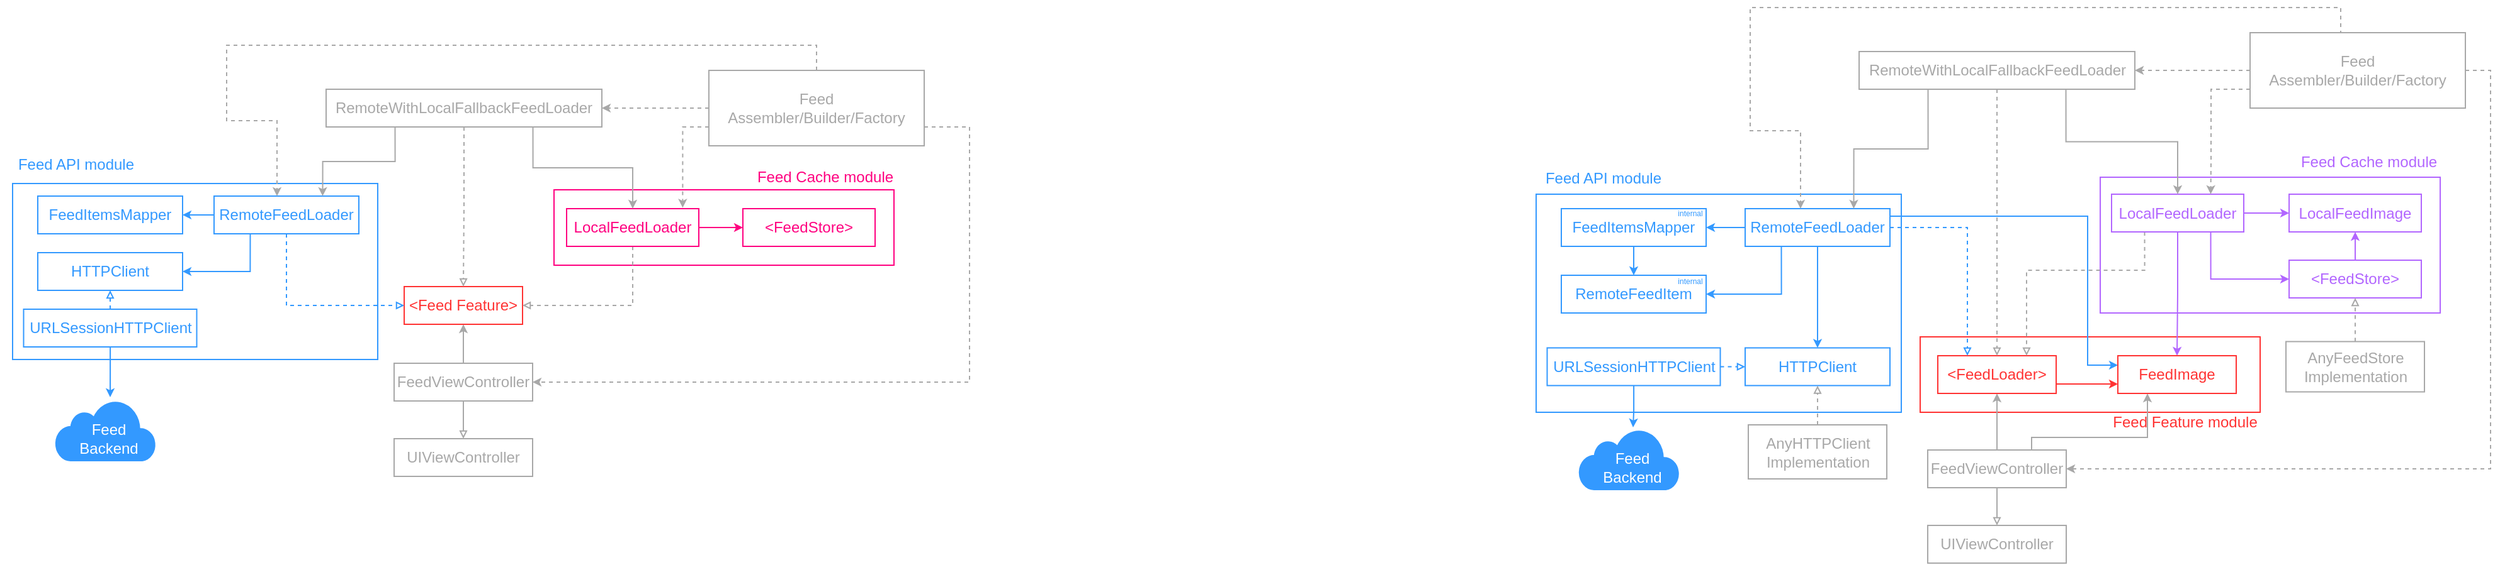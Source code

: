 <mxfile version="22.1.2" type="device">
  <diagram name="Page-1" id="mHryi9FxQg6rtNW1_ikM">
    <mxGraphModel dx="139" dy="554" grid="0" gridSize="10" guides="1" tooltips="1" connect="1" arrows="1" fold="1" page="0" pageScale="1" pageWidth="850" pageHeight="1100" math="0" shadow="0">
      <root>
        <mxCell id="0" />
        <mxCell id="1" parent="0" />
        <mxCell id="8W7GUWQGtb0MU_4nZzis-23" value="" style="rounded=0;whiteSpace=wrap;html=1;fontFamily=Helvetica;fontSize=11;fontColor=default;fillColor=none;strokeColor=#B266FF;movable=1;resizable=1;rotatable=1;deletable=1;editable=1;locked=0;connectable=1;" parent="1" vertex="1">
          <mxGeometry x="2548" y="225" width="270" height="108" as="geometry" />
        </mxCell>
        <mxCell id="8W7GUWQGtb0MU_4nZzis-69" value="" style="rounded=0;whiteSpace=wrap;html=1;fontFamily=Helvetica;fontSize=11;fontColor=default;fillColor=none;strokeColor=#FF3333;" parent="1" vertex="1">
          <mxGeometry x="2405" y="352.0" width="270" height="60" as="geometry" />
        </mxCell>
        <mxCell id="8W7GUWQGtb0MU_4nZzis-20" value="" style="rounded=0;whiteSpace=wrap;html=1;fontFamily=Helvetica;fontSize=11;fontColor=default;fillColor=none;strokeColor=#FF0080;" parent="1" vertex="1">
          <mxGeometry x="1320" y="235" width="270" height="60" as="geometry" />
        </mxCell>
        <mxCell id="8W7GUWQGtb0MU_4nZzis-2" value="" style="rounded=0;whiteSpace=wrap;html=1;strokeColor=#3399FF;fillColor=none;" parent="1" vertex="1">
          <mxGeometry x="890" y="230" width="290" height="140" as="geometry" />
        </mxCell>
        <mxCell id="GL-utDqGiQ9SbgEWFXb8-1" style="edgeStyle=orthogonalEdgeStyle;rounded=0;orthogonalLoop=1;jettySize=auto;html=1;endArrow=block;endFill=0;fillColor=#f5f5f5;strokeColor=#A8A8A8;fillOpacity=0;fontColor=#A8A8A8;endSize=4;" parent="1" source="GL-utDqGiQ9SbgEWFXb8-3" target="GL-utDqGiQ9SbgEWFXb8-4" edge="1">
          <mxGeometry relative="1" as="geometry" />
        </mxCell>
        <mxCell id="GL-utDqGiQ9SbgEWFXb8-2" style="edgeStyle=orthogonalEdgeStyle;rounded=0;orthogonalLoop=1;jettySize=auto;html=1;exitX=0.5;exitY=0;exitDx=0;exitDy=0;entryX=0.5;entryY=1;entryDx=0;entryDy=0;endArrow=classic;endFill=1;fillColor=#f5f5f5;strokeColor=#A8A8A8;fillOpacity=100;fontColor=#A8A8A8;endSize=4;" parent="1" source="GL-utDqGiQ9SbgEWFXb8-3" target="GL-utDqGiQ9SbgEWFXb8-5" edge="1">
          <mxGeometry relative="1" as="geometry" />
        </mxCell>
        <mxCell id="GL-utDqGiQ9SbgEWFXb8-3" value="FeedViewController" style="rounded=0;whiteSpace=wrap;html=1;fillColor=#f5f5f5;strokeColor=#A8A8A8;fontColor=#A8A8A8;fillOpacity=0;" parent="1" vertex="1">
          <mxGeometry x="1193" y="373" width="110" height="30" as="geometry" />
        </mxCell>
        <mxCell id="GL-utDqGiQ9SbgEWFXb8-4" value="UIViewController" style="rounded=0;whiteSpace=wrap;html=1;fillColor=#f5f5f5;strokeColor=#A8A8A8;fontColor=#A8A8A8;fillOpacity=0;" parent="1" vertex="1">
          <mxGeometry x="1193" y="433" width="110" height="30" as="geometry" />
        </mxCell>
        <mxCell id="GL-utDqGiQ9SbgEWFXb8-5" value="&amp;lt;Feed Feature&amp;gt;" style="rounded=0;whiteSpace=wrap;html=1;fillColor=#f5f5f5;strokeColor=#FF3333;fontColor=#FF3333;fillOpacity=0;" parent="1" vertex="1">
          <mxGeometry x="1201" y="312" width="94" height="30" as="geometry" />
        </mxCell>
        <mxCell id="GL-utDqGiQ9SbgEWFXb8-6" style="edgeStyle=orthogonalEdgeStyle;shape=connector;rounded=0;orthogonalLoop=1;jettySize=auto;html=1;entryX=0;entryY=0.5;entryDx=0;entryDy=0;dashed=1;labelBackgroundColor=default;fontFamily=Helvetica;fontSize=12;fontColor=#3399FF;endArrow=block;endFill=0;exitX=0.5;exitY=1;exitDx=0;exitDy=0;fillColor=#f5f5f5;strokeColor=#3399FF;fillOpacity=0;endSize=4;" parent="1" source="GL-utDqGiQ9SbgEWFXb8-7" target="GL-utDqGiQ9SbgEWFXb8-5" edge="1">
          <mxGeometry relative="1" as="geometry" />
        </mxCell>
        <mxCell id="8W7GUWQGtb0MU_4nZzis-6" style="edgeStyle=orthogonalEdgeStyle;rounded=0;orthogonalLoop=1;jettySize=auto;html=1;entryX=1;entryY=0.5;entryDx=0;entryDy=0;strokeColor=#3399FF;endSize=4;" parent="1" source="GL-utDqGiQ9SbgEWFXb8-7" target="8W7GUWQGtb0MU_4nZzis-3" edge="1">
          <mxGeometry relative="1" as="geometry" />
        </mxCell>
        <mxCell id="8W7GUWQGtb0MU_4nZzis-7" style="edgeStyle=orthogonalEdgeStyle;rounded=0;orthogonalLoop=1;jettySize=auto;html=1;exitX=0.25;exitY=1;exitDx=0;exitDy=0;entryX=1;entryY=0.5;entryDx=0;entryDy=0;strokeColor=#3399FF;endSize=4;" parent="1" source="GL-utDqGiQ9SbgEWFXb8-7" target="8W7GUWQGtb0MU_4nZzis-4" edge="1">
          <mxGeometry relative="1" as="geometry" />
        </mxCell>
        <mxCell id="GL-utDqGiQ9SbgEWFXb8-7" value="RemoteFeedLoader" style="rounded=0;whiteSpace=wrap;html=1;fillColor=#f5f5f5;strokeColor=#3399FF;fontColor=#3399FF;fillOpacity=0;" parent="1" vertex="1">
          <mxGeometry x="1050" y="240" width="115" height="30" as="geometry" />
        </mxCell>
        <mxCell id="8W7GUWQGtb0MU_4nZzis-18" style="edgeStyle=orthogonalEdgeStyle;shape=connector;rounded=0;orthogonalLoop=1;jettySize=auto;html=1;exitX=1;exitY=0.5;exitDx=0;exitDy=0;entryX=0;entryY=0.5;entryDx=0;entryDy=0;labelBackgroundColor=default;strokeColor=#FF0080;align=center;verticalAlign=middle;fontFamily=Helvetica;fontSize=11;fontColor=#A8A8A8;endArrow=classic;endSize=4;endFill=1;fillColor=#f5f5f5;" parent="1" source="GL-utDqGiQ9SbgEWFXb8-9" target="8W7GUWQGtb0MU_4nZzis-17" edge="1">
          <mxGeometry relative="1" as="geometry" />
        </mxCell>
        <mxCell id="8W7GUWQGtb0MU_4nZzis-19" style="edgeStyle=orthogonalEdgeStyle;shape=connector;rounded=0;orthogonalLoop=1;jettySize=auto;html=1;exitX=0.5;exitY=1;exitDx=0;exitDy=0;entryX=1;entryY=0.5;entryDx=0;entryDy=0;labelBackgroundColor=default;strokeColor=#A8A8A8;align=center;verticalAlign=middle;fontFamily=Helvetica;fontSize=11;fontColor=#A8A8A8;endArrow=block;endSize=4;dashed=1;endFill=0;fillColor=#f5f5f5;" parent="1" source="GL-utDqGiQ9SbgEWFXb8-9" target="GL-utDqGiQ9SbgEWFXb8-5" edge="1">
          <mxGeometry relative="1" as="geometry" />
        </mxCell>
        <mxCell id="GL-utDqGiQ9SbgEWFXb8-9" value="LocalFeedLoader" style="rounded=0;whiteSpace=wrap;html=1;fillColor=#f5f5f5;strokeColor=#FF0080;fontColor=#FF0080;fillOpacity=0;" parent="1" vertex="1">
          <mxGeometry x="1330" y="250" width="105" height="30" as="geometry" />
        </mxCell>
        <mxCell id="GL-utDqGiQ9SbgEWFXb8-10" style="edgeStyle=orthogonalEdgeStyle;shape=connector;rounded=0;orthogonalLoop=1;jettySize=auto;html=1;entryX=0.75;entryY=0;entryDx=0;entryDy=0;labelBackgroundColor=default;fontFamily=Helvetica;fontSize=11;fontColor=#A8A8A8;endArrow=classic;endFill=1;exitX=0.25;exitY=1;exitDx=0;exitDy=0;fillColor=#f5f5f5;strokeColor=#A8A8A8;fillOpacity=100;endSize=4;" parent="1" source="GL-utDqGiQ9SbgEWFXb8-13" target="GL-utDqGiQ9SbgEWFXb8-7" edge="1">
          <mxGeometry relative="1" as="geometry" />
        </mxCell>
        <mxCell id="GL-utDqGiQ9SbgEWFXb8-11" style="edgeStyle=orthogonalEdgeStyle;shape=connector;rounded=0;orthogonalLoop=1;jettySize=auto;html=1;exitX=0.75;exitY=1;exitDx=0;exitDy=0;entryX=0.5;entryY=0;entryDx=0;entryDy=0;labelBackgroundColor=default;fontFamily=Helvetica;fontSize=11;fontColor=#A8A8A8;endArrow=classic;endFill=1;fillColor=#f5f5f5;strokeColor=#A8A8A8;fillOpacity=100;endSize=4;" parent="1" source="GL-utDqGiQ9SbgEWFXb8-13" target="GL-utDqGiQ9SbgEWFXb8-9" edge="1">
          <mxGeometry relative="1" as="geometry" />
        </mxCell>
        <mxCell id="GL-utDqGiQ9SbgEWFXb8-12" style="edgeStyle=orthogonalEdgeStyle;shape=connector;rounded=0;orthogonalLoop=1;jettySize=auto;html=1;entryX=0.5;entryY=0;entryDx=0;entryDy=0;dashed=1;labelBackgroundColor=default;fontFamily=Helvetica;fontSize=11;fontColor=#A8A8A8;endArrow=block;endFill=0;fillColor=#f5f5f5;strokeColor=#A8A8A8;fillOpacity=0;endSize=4;" parent="1" source="GL-utDqGiQ9SbgEWFXb8-13" target="GL-utDqGiQ9SbgEWFXb8-5" edge="1">
          <mxGeometry relative="1" as="geometry" />
        </mxCell>
        <mxCell id="GL-utDqGiQ9SbgEWFXb8-13" value="RemoteWithLocalFallbackFeedLoader" style="rounded=0;whiteSpace=wrap;html=1;fillColor=#f5f5f5;strokeColor=#A8A8A8;fontColor=#A8A8A8;fillOpacity=0;" parent="1" vertex="1">
          <mxGeometry x="1139" y="155" width="219" height="30" as="geometry" />
        </mxCell>
        <mxCell id="GL-utDqGiQ9SbgEWFXb8-14" style="edgeStyle=orthogonalEdgeStyle;shape=connector;rounded=0;orthogonalLoop=1;jettySize=auto;html=1;exitX=0;exitY=0.5;exitDx=0;exitDy=0;entryX=1;entryY=0.5;entryDx=0;entryDy=0;labelBackgroundColor=default;fontFamily=Helvetica;fontSize=11;fontColor=#A8A8A8;endArrow=classic;endFill=1;dashed=1;fillColor=#f5f5f5;strokeColor=#A8A8A8;fillOpacity=100;endSize=4;" parent="1" source="GL-utDqGiQ9SbgEWFXb8-18" target="GL-utDqGiQ9SbgEWFXb8-13" edge="1">
          <mxGeometry relative="1" as="geometry" />
        </mxCell>
        <mxCell id="GL-utDqGiQ9SbgEWFXb8-16" style="edgeStyle=orthogonalEdgeStyle;shape=connector;rounded=0;orthogonalLoop=1;jettySize=auto;html=1;exitX=1;exitY=0.75;exitDx=0;exitDy=0;dashed=1;labelBackgroundColor=default;fontFamily=Helvetica;fontSize=11;fontColor=#A8A8A8;endArrow=classic;endFill=1;entryX=1;entryY=0.5;entryDx=0;entryDy=0;fillColor=#f5f5f5;strokeColor=#A8A8A8;fillOpacity=100;endSize=4;" parent="1" source="GL-utDqGiQ9SbgEWFXb8-18" target="GL-utDqGiQ9SbgEWFXb8-3" edge="1">
          <mxGeometry relative="1" as="geometry">
            <mxPoint x="1484.077" y="403.692" as="targetPoint" />
            <Array as="points">
              <mxPoint x="1650" y="185" />
              <mxPoint x="1650" y="388" />
            </Array>
          </mxGeometry>
        </mxCell>
        <mxCell id="GL-utDqGiQ9SbgEWFXb8-17" style="edgeStyle=orthogonalEdgeStyle;shape=connector;rounded=0;orthogonalLoop=1;jettySize=auto;html=1;exitX=0.5;exitY=0;exitDx=0;exitDy=0;dashed=1;labelBackgroundColor=default;fontFamily=Helvetica;fontSize=11;fontColor=#A8A8A8;endArrow=classic;endFill=1;fillColor=#f5f5f5;strokeColor=#A8A8A8;fillOpacity=100;endSize=4;" parent="1" source="GL-utDqGiQ9SbgEWFXb8-18" target="GL-utDqGiQ9SbgEWFXb8-7" edge="1">
          <mxGeometry relative="1" as="geometry">
            <Array as="points">
              <mxPoint x="1529" y="120" />
              <mxPoint x="1060" y="120" />
              <mxPoint x="1060" y="180" />
              <mxPoint x="1100" y="180" />
            </Array>
          </mxGeometry>
        </mxCell>
        <mxCell id="GL-utDqGiQ9SbgEWFXb8-18" value="Feed&lt;br&gt;Assembler/Builder/Factory" style="rounded=0;whiteSpace=wrap;html=1;fillColor=#f5f5f5;strokeColor=#A8A8A8;fontColor=#A8A8A8;fillOpacity=0;" parent="1" vertex="1">
          <mxGeometry x="1443" y="140" width="171" height="60" as="geometry" />
        </mxCell>
        <mxCell id="8W7GUWQGtb0MU_4nZzis-3" value="FeedItemsMapper" style="rounded=0;whiteSpace=wrap;html=1;fillColor=#f5f5f5;strokeColor=#3399FF;fontColor=#3399FF;fillOpacity=0;" parent="1" vertex="1">
          <mxGeometry x="910" y="240" width="115" height="30" as="geometry" />
        </mxCell>
        <mxCell id="8W7GUWQGtb0MU_4nZzis-4" value="HTTPClient" style="rounded=0;whiteSpace=wrap;html=1;fillColor=#f5f5f5;strokeColor=#3399FF;fontColor=#3399FF;fillOpacity=0;" parent="1" vertex="1">
          <mxGeometry x="910" y="285" width="115" height="30" as="geometry" />
        </mxCell>
        <mxCell id="8W7GUWQGtb0MU_4nZzis-12" style="edgeStyle=orthogonalEdgeStyle;shape=connector;rounded=0;orthogonalLoop=1;jettySize=auto;html=1;exitX=0.5;exitY=0;exitDx=0;exitDy=0;entryX=0.5;entryY=1;entryDx=0;entryDy=0;labelBackgroundColor=default;strokeColor=#3399FF;align=center;verticalAlign=middle;fontFamily=Helvetica;fontSize=12;fontColor=#3399FF;endArrow=block;endSize=4;dashed=1;endFill=0;fillColor=#f5f5f5;" parent="1" source="8W7GUWQGtb0MU_4nZzis-9" target="8W7GUWQGtb0MU_4nZzis-4" edge="1">
          <mxGeometry relative="1" as="geometry" />
        </mxCell>
        <mxCell id="8W7GUWQGtb0MU_4nZzis-14" style="edgeStyle=orthogonalEdgeStyle;shape=connector;rounded=0;orthogonalLoop=1;jettySize=auto;html=1;labelBackgroundColor=default;strokeColor=#3399FF;align=center;verticalAlign=middle;fontFamily=Helvetica;fontSize=12;fontColor=#3399FF;endArrow=classic;endSize=4;endFill=1;fillColor=#f5f5f5;" parent="1" source="8W7GUWQGtb0MU_4nZzis-9" edge="1">
          <mxGeometry relative="1" as="geometry">
            <mxPoint x="967.5" y="400" as="targetPoint" />
          </mxGeometry>
        </mxCell>
        <mxCell id="8W7GUWQGtb0MU_4nZzis-9" value="URLSessionHTTPClient" style="rounded=0;whiteSpace=wrap;html=1;fillColor=#f5f5f5;strokeColor=#3399FF;fontColor=#3399FF;fillOpacity=0;" parent="1" vertex="1">
          <mxGeometry x="898.75" y="330" width="137.5" height="30" as="geometry" />
        </mxCell>
        <mxCell id="8W7GUWQGtb0MU_4nZzis-13" value="" style="html=1;verticalLabelPosition=bottom;align=center;labelBackgroundColor=#ffffff;verticalAlign=top;strokeWidth=2;strokeColor=#3399FF;shadow=0;dashed=0;shape=mxgraph.ios7.icons.cloud;fontFamily=Helvetica;fontSize=11;fontColor=default;fillColor=#3399FF;" parent="1" vertex="1">
          <mxGeometry x="924.67" y="403" width="78.33" height="47" as="geometry" />
        </mxCell>
        <mxCell id="8W7GUWQGtb0MU_4nZzis-15" value="Feed API module" style="text;html=1;align=center;verticalAlign=middle;resizable=0;points=[];autosize=1;strokeColor=none;fillColor=none;fontSize=12;fontFamily=Helvetica;fontColor=#3399FF;" parent="1" vertex="1">
          <mxGeometry x="880" y="200" width="120" height="30" as="geometry" />
        </mxCell>
        <mxCell id="8W7GUWQGtb0MU_4nZzis-16" style="edgeStyle=orthogonalEdgeStyle;shape=connector;rounded=0;orthogonalLoop=1;jettySize=auto;html=1;exitX=0;exitY=0.75;exitDx=0;exitDy=0;entryX=0.878;entryY=-0.024;entryDx=0;entryDy=0;entryPerimeter=0;labelBackgroundColor=default;strokeColor=#A8A8A8;align=center;verticalAlign=middle;fontFamily=Helvetica;fontSize=11;fontColor=#A8A8A8;endArrow=classic;endSize=4;endFill=1;dashed=1;fillColor=#f5f5f5;" parent="1" source="GL-utDqGiQ9SbgEWFXb8-18" target="GL-utDqGiQ9SbgEWFXb8-9" edge="1">
          <mxGeometry relative="1" as="geometry" />
        </mxCell>
        <mxCell id="8W7GUWQGtb0MU_4nZzis-17" value="&amp;lt;FeedStore&amp;gt;" style="rounded=0;whiteSpace=wrap;html=1;fillColor=#f5f5f5;strokeColor=#FF0080;fontColor=#FF0080;fillOpacity=0;" parent="1" vertex="1">
          <mxGeometry x="1470" y="250" width="105" height="30" as="geometry" />
        </mxCell>
        <mxCell id="8W7GUWQGtb0MU_4nZzis-21" value="Feed Cache module" style="text;html=1;align=center;verticalAlign=middle;resizable=0;points=[];autosize=1;strokeColor=none;fillColor=none;fontSize=12;fontFamily=Helvetica;fontColor=#FF0080;" parent="1" vertex="1">
          <mxGeometry x="1470" y="210" width="130" height="30" as="geometry" />
        </mxCell>
        <mxCell id="8W7GUWQGtb0MU_4nZzis-22" value="Feed&lt;br&gt;Backend" style="text;html=1;align=center;verticalAlign=middle;resizable=0;points=[];autosize=1;strokeColor=none;fillColor=none;fontSize=12;fontFamily=Helvetica;fontColor=#FFFFFF;" parent="1" vertex="1">
          <mxGeometry x="931" y="413" width="70" height="40" as="geometry" />
        </mxCell>
        <mxCell id="8W7GUWQGtb0MU_4nZzis-24" value="" style="rounded=0;whiteSpace=wrap;html=1;strokeColor=#3399FF;fillColor=none;" parent="1" vertex="1">
          <mxGeometry x="2100" y="238.5" width="290" height="173.5" as="geometry" />
        </mxCell>
        <mxCell id="8W7GUWQGtb0MU_4nZzis-25" style="edgeStyle=orthogonalEdgeStyle;rounded=0;orthogonalLoop=1;jettySize=auto;html=1;endArrow=block;endFill=0;fillColor=#f5f5f5;strokeColor=#A8A8A8;fillOpacity=0;fontColor=#A8A8A8;endSize=4;" parent="1" source="8W7GUWQGtb0MU_4nZzis-27" target="8W7GUWQGtb0MU_4nZzis-28" edge="1">
          <mxGeometry relative="1" as="geometry" />
        </mxCell>
        <mxCell id="8W7GUWQGtb0MU_4nZzis-26" style="edgeStyle=orthogonalEdgeStyle;rounded=0;orthogonalLoop=1;jettySize=auto;html=1;exitX=0.5;exitY=0;exitDx=0;exitDy=0;entryX=0.5;entryY=1;entryDx=0;entryDy=0;endArrow=classic;endFill=1;fillColor=#f5f5f5;strokeColor=#A8A8A8;fillOpacity=100;fontColor=#A8A8A8;endSize=4;" parent="1" source="8W7GUWQGtb0MU_4nZzis-27" target="8W7GUWQGtb0MU_4nZzis-29" edge="1">
          <mxGeometry relative="1" as="geometry" />
        </mxCell>
        <mxCell id="8W7GUWQGtb0MU_4nZzis-81" style="edgeStyle=orthogonalEdgeStyle;shape=connector;rounded=0;orthogonalLoop=1;jettySize=auto;html=1;exitX=0.75;exitY=0;exitDx=0;exitDy=0;entryX=0.25;entryY=1;entryDx=0;entryDy=0;labelBackgroundColor=default;strokeColor=#A8A8A8;align=center;verticalAlign=middle;fontFamily=Helvetica;fontSize=11;fontColor=#A8A8A8;endArrow=classic;endSize=4;endFill=1;fillColor=#f5f5f5;" parent="1" source="8W7GUWQGtb0MU_4nZzis-27" target="8W7GUWQGtb0MU_4nZzis-58" edge="1">
          <mxGeometry relative="1" as="geometry">
            <Array as="points">
              <mxPoint x="2494" y="432" />
              <mxPoint x="2586" y="432" />
            </Array>
          </mxGeometry>
        </mxCell>
        <mxCell id="8W7GUWQGtb0MU_4nZzis-27" value="FeedViewController" style="rounded=0;whiteSpace=wrap;html=1;fillColor=#f5f5f5;strokeColor=#A8A8A8;fontColor=#A8A8A8;fillOpacity=0;" parent="1" vertex="1">
          <mxGeometry x="2411" y="442" width="110" height="30" as="geometry" />
        </mxCell>
        <mxCell id="8W7GUWQGtb0MU_4nZzis-28" value="UIViewController" style="rounded=0;whiteSpace=wrap;html=1;fillColor=#f5f5f5;strokeColor=#A8A8A8;fontColor=#A8A8A8;fillOpacity=0;" parent="1" vertex="1">
          <mxGeometry x="2411" y="502" width="110" height="30" as="geometry" />
        </mxCell>
        <mxCell id="8W7GUWQGtb0MU_4nZzis-59" style="edgeStyle=orthogonalEdgeStyle;shape=connector;rounded=0;orthogonalLoop=1;jettySize=auto;html=1;exitX=1;exitY=0.75;exitDx=0;exitDy=0;entryX=0;entryY=0.75;entryDx=0;entryDy=0;labelBackgroundColor=default;strokeColor=#FF3333;align=center;verticalAlign=middle;fontFamily=Helvetica;fontSize=11;fontColor=default;endArrow=classic;endSize=4;" parent="1" source="8W7GUWQGtb0MU_4nZzis-29" target="8W7GUWQGtb0MU_4nZzis-58" edge="1">
          <mxGeometry relative="1" as="geometry" />
        </mxCell>
        <mxCell id="8W7GUWQGtb0MU_4nZzis-29" value="&amp;lt;FeedLoader&amp;gt;" style="rounded=0;whiteSpace=wrap;html=1;fillColor=#f5f5f5;strokeColor=#FF3333;fontColor=#FF3333;fillOpacity=0;" parent="1" vertex="1">
          <mxGeometry x="2419" y="367.0" width="94" height="30" as="geometry" />
        </mxCell>
        <mxCell id="8W7GUWQGtb0MU_4nZzis-31" style="edgeStyle=orthogonalEdgeStyle;rounded=0;orthogonalLoop=1;jettySize=auto;html=1;entryX=1;entryY=0.5;entryDx=0;entryDy=0;strokeColor=#3399FF;endSize=4;" parent="1" source="8W7GUWQGtb0MU_4nZzis-33" target="8W7GUWQGtb0MU_4nZzis-45" edge="1">
          <mxGeometry relative="1" as="geometry" />
        </mxCell>
        <mxCell id="ez4XXcgjV52YIP9xIQCq-15" style="edgeStyle=orthogonalEdgeStyle;rounded=0;orthogonalLoop=1;jettySize=auto;html=1;exitX=1;exitY=0.25;exitDx=0;exitDy=0;entryX=0;entryY=0.25;entryDx=0;entryDy=0;strokeColor=#3399FF;endSize=4;" edge="1" parent="1" source="8W7GUWQGtb0MU_4nZzis-33" target="8W7GUWQGtb0MU_4nZzis-58">
          <mxGeometry relative="1" as="geometry">
            <Array as="points">
              <mxPoint x="2538" y="256" />
              <mxPoint x="2538" y="375" />
            </Array>
          </mxGeometry>
        </mxCell>
        <mxCell id="ez4XXcgjV52YIP9xIQCq-20" style="edgeStyle=orthogonalEdgeStyle;rounded=0;orthogonalLoop=1;jettySize=auto;html=1;exitX=1;exitY=0.5;exitDx=0;exitDy=0;entryX=0.25;entryY=0;entryDx=0;entryDy=0;endArrow=block;strokeColor=#3399FF;fontColor=#A8A8A8;endSize=4;dashed=1;endFill=0;fillColor=#f5f5f5;" edge="1" parent="1" source="8W7GUWQGtb0MU_4nZzis-33" target="8W7GUWQGtb0MU_4nZzis-29">
          <mxGeometry relative="1" as="geometry" />
        </mxCell>
        <mxCell id="ez4XXcgjV52YIP9xIQCq-29" style="edgeStyle=orthogonalEdgeStyle;rounded=0;orthogonalLoop=1;jettySize=auto;html=1;exitX=0.25;exitY=1;exitDx=0;exitDy=0;entryX=1;entryY=0.5;entryDx=0;entryDy=0;strokeColor=#3399FF;endSize=4;" edge="1" parent="1" source="8W7GUWQGtb0MU_4nZzis-33" target="ez4XXcgjV52YIP9xIQCq-25">
          <mxGeometry relative="1" as="geometry" />
        </mxCell>
        <mxCell id="ez4XXcgjV52YIP9xIQCq-30" style="edgeStyle=orthogonalEdgeStyle;rounded=0;orthogonalLoop=1;jettySize=auto;html=1;exitX=0.5;exitY=1;exitDx=0;exitDy=0;entryX=0.5;entryY=0;entryDx=0;entryDy=0;strokeColor=#3399FF;endSize=4;" edge="1" parent="1" source="8W7GUWQGtb0MU_4nZzis-33" target="8W7GUWQGtb0MU_4nZzis-46">
          <mxGeometry relative="1" as="geometry" />
        </mxCell>
        <mxCell id="8W7GUWQGtb0MU_4nZzis-33" value="RemoteFeedLoader" style="rounded=0;whiteSpace=wrap;html=1;fillColor=#f5f5f5;strokeColor=#3399FF;fontColor=#3399FF;fillOpacity=0;" parent="1" vertex="1">
          <mxGeometry x="2266" y="250.0" width="115" height="30" as="geometry" />
        </mxCell>
        <mxCell id="8W7GUWQGtb0MU_4nZzis-34" style="edgeStyle=orthogonalEdgeStyle;shape=connector;rounded=0;orthogonalLoop=1;jettySize=auto;html=1;exitX=0.75;exitY=1;exitDx=0;exitDy=0;entryX=0;entryY=0.5;entryDx=0;entryDy=0;labelBackgroundColor=default;strokeColor=#B266FF;align=center;verticalAlign=middle;fontFamily=Helvetica;fontSize=12;fontColor=#B266FF;endArrow=classic;endSize=4;endFill=1;fillColor=#f5f5f5;movable=1;resizable=1;rotatable=1;deletable=1;editable=1;locked=0;connectable=1;" parent="1" source="8W7GUWQGtb0MU_4nZzis-36" target="8W7GUWQGtb0MU_4nZzis-53" edge="1">
          <mxGeometry relative="1" as="geometry" />
        </mxCell>
        <mxCell id="ez4XXcgjV52YIP9xIQCq-3" style="edgeStyle=orthogonalEdgeStyle;rounded=0;orthogonalLoop=1;jettySize=auto;html=1;exitX=0.5;exitY=1;exitDx=0;exitDy=0;entryX=0.5;entryY=0;entryDx=0;entryDy=0;fontSize=12;strokeColor=#B266FF;fontColor=#B266FF;endSize=4;endFill=1;fillColor=#f5f5f5;" edge="1" parent="1" source="8W7GUWQGtb0MU_4nZzis-36" target="8W7GUWQGtb0MU_4nZzis-58">
          <mxGeometry relative="1" as="geometry" />
        </mxCell>
        <mxCell id="ez4XXcgjV52YIP9xIQCq-7" style="edgeStyle=orthogonalEdgeStyle;rounded=0;orthogonalLoop=1;jettySize=auto;html=1;exitX=0.25;exitY=1;exitDx=0;exitDy=0;entryX=0.75;entryY=0;entryDx=0;entryDy=0;endArrow=block;strokeColor=#A8A8A8;fontColor=#A8A8A8;endSize=4;dashed=1;endFill=0;fillColor=#f5f5f5;" edge="1" parent="1" source="8W7GUWQGtb0MU_4nZzis-36" target="8W7GUWQGtb0MU_4nZzis-29">
          <mxGeometry relative="1" as="geometry">
            <Array as="points">
              <mxPoint x="2583" y="299" />
              <mxPoint x="2490" y="299" />
            </Array>
          </mxGeometry>
        </mxCell>
        <mxCell id="ez4XXcgjV52YIP9xIQCq-18" style="edgeStyle=orthogonalEdgeStyle;rounded=0;orthogonalLoop=1;jettySize=auto;html=1;exitX=1;exitY=0.5;exitDx=0;exitDy=0;entryX=0;entryY=0.5;entryDx=0;entryDy=0;fontSize=12;strokeColor=#B266FF;fontColor=#B266FF;endSize=4;endFill=1;fillColor=#f5f5f5;" edge="1" parent="1" source="8W7GUWQGtb0MU_4nZzis-36" target="ez4XXcgjV52YIP9xIQCq-17">
          <mxGeometry relative="1" as="geometry" />
        </mxCell>
        <mxCell id="8W7GUWQGtb0MU_4nZzis-36" value="LocalFeedLoader" style="rounded=0;whiteSpace=wrap;html=1;fillColor=#f5f5f5;strokeColor=#B266FF;fontColor=#B266FF;fillOpacity=0;movable=1;resizable=1;rotatable=1;deletable=1;editable=1;locked=0;connectable=1;" parent="1" vertex="1">
          <mxGeometry x="2557" y="238.5" width="105" height="30" as="geometry" />
        </mxCell>
        <mxCell id="8W7GUWQGtb0MU_4nZzis-78" style="edgeStyle=orthogonalEdgeStyle;shape=connector;rounded=0;orthogonalLoop=1;jettySize=auto;html=1;exitX=0.75;exitY=1;exitDx=0;exitDy=0;entryX=0.5;entryY=0;entryDx=0;entryDy=0;labelBackgroundColor=default;strokeColor=#A8A8A8;align=center;verticalAlign=middle;fontFamily=Helvetica;fontSize=11;fontColor=#A8A8A8;endArrow=classic;endSize=4;endFill=1;fillColor=#f5f5f5;" parent="1" source="8W7GUWQGtb0MU_4nZzis-40" target="8W7GUWQGtb0MU_4nZzis-36" edge="1">
          <mxGeometry relative="1" as="geometry" />
        </mxCell>
        <mxCell id="ez4XXcgjV52YIP9xIQCq-4" style="edgeStyle=orthogonalEdgeStyle;rounded=0;orthogonalLoop=1;jettySize=auto;html=1;exitX=0.5;exitY=1;exitDx=0;exitDy=0;entryX=0.5;entryY=0;entryDx=0;entryDy=0;endArrow=block;strokeColor=#A8A8A8;fontColor=#A8A8A8;endSize=4;dashed=1;endFill=0;fillColor=#f5f5f5;" edge="1" parent="1" source="8W7GUWQGtb0MU_4nZzis-40" target="8W7GUWQGtb0MU_4nZzis-29">
          <mxGeometry relative="1" as="geometry" />
        </mxCell>
        <mxCell id="ez4XXcgjV52YIP9xIQCq-31" style="edgeStyle=orthogonalEdgeStyle;rounded=0;orthogonalLoop=1;jettySize=auto;html=1;exitX=0.25;exitY=1;exitDx=0;exitDy=0;entryX=0.75;entryY=0;entryDx=0;entryDy=0;strokeColor=#A8A8A8;fontColor=#A8A8A8;endSize=4;endFill=1;fillColor=#f5f5f5;" edge="1" parent="1" source="8W7GUWQGtb0MU_4nZzis-40" target="8W7GUWQGtb0MU_4nZzis-33">
          <mxGeometry relative="1" as="geometry" />
        </mxCell>
        <mxCell id="8W7GUWQGtb0MU_4nZzis-40" value="RemoteWithLocalFallbackFeedLoader" style="rounded=0;whiteSpace=wrap;html=1;fillColor=#f5f5f5;strokeColor=#A8A8A8;fontColor=#A8A8A8;fillOpacity=0;" parent="1" vertex="1">
          <mxGeometry x="2356.5" y="125.0" width="219" height="30" as="geometry" />
        </mxCell>
        <mxCell id="8W7GUWQGtb0MU_4nZzis-41" style="edgeStyle=orthogonalEdgeStyle;shape=connector;rounded=0;orthogonalLoop=1;jettySize=auto;html=1;exitX=0;exitY=0.5;exitDx=0;exitDy=0;entryX=1;entryY=0.5;entryDx=0;entryDy=0;labelBackgroundColor=default;fontFamily=Helvetica;fontSize=11;fontColor=#A8A8A8;endArrow=classic;endFill=1;dashed=1;fillColor=#f5f5f5;strokeColor=#A8A8A8;fillOpacity=100;endSize=4;" parent="1" source="8W7GUWQGtb0MU_4nZzis-44" target="8W7GUWQGtb0MU_4nZzis-40" edge="1">
          <mxGeometry relative="1" as="geometry" />
        </mxCell>
        <mxCell id="8W7GUWQGtb0MU_4nZzis-43" style="edgeStyle=orthogonalEdgeStyle;shape=connector;rounded=0;orthogonalLoop=1;jettySize=auto;html=1;exitX=0.5;exitY=0;exitDx=0;exitDy=0;dashed=1;labelBackgroundColor=default;fontFamily=Helvetica;fontSize=11;fontColor=#A8A8A8;endArrow=classic;endFill=1;fillColor=#f5f5f5;strokeColor=#A8A8A8;fillOpacity=100;endSize=4;" parent="1" source="8W7GUWQGtb0MU_4nZzis-44" target="8W7GUWQGtb0MU_4nZzis-33" edge="1">
          <mxGeometry relative="1" as="geometry">
            <Array as="points">
              <mxPoint x="2739" y="90" />
              <mxPoint x="2270" y="90" />
              <mxPoint x="2270" y="188" />
              <mxPoint x="2310" y="188" />
            </Array>
          </mxGeometry>
        </mxCell>
        <mxCell id="8W7GUWQGtb0MU_4nZzis-79" style="edgeStyle=orthogonalEdgeStyle;shape=connector;rounded=0;orthogonalLoop=1;jettySize=auto;html=1;exitX=0;exitY=0.75;exitDx=0;exitDy=0;entryX=0.75;entryY=0;entryDx=0;entryDy=0;labelBackgroundColor=default;strokeColor=#A8A8A8;align=center;verticalAlign=middle;fontFamily=Helvetica;fontSize=11;fontColor=#A8A8A8;endArrow=classic;endSize=4;endFill=1;fillColor=#f5f5f5;dashed=1;" parent="1" source="8W7GUWQGtb0MU_4nZzis-44" target="8W7GUWQGtb0MU_4nZzis-36" edge="1">
          <mxGeometry relative="1" as="geometry">
            <Array as="points">
              <mxPoint x="2636" y="155" />
              <mxPoint x="2636" y="211" />
            </Array>
          </mxGeometry>
        </mxCell>
        <mxCell id="ez4XXcgjV52YIP9xIQCq-8" style="edgeStyle=orthogonalEdgeStyle;rounded=0;orthogonalLoop=1;jettySize=auto;html=1;exitX=1;exitY=0.5;exitDx=0;exitDy=0;entryX=1;entryY=0.5;entryDx=0;entryDy=0;strokeColor=#A8A8A8;fontColor=#A8A8A8;endFill=1;dashed=1;fillColor=#f5f5f5;endSize=4;" edge="1" parent="1" source="8W7GUWQGtb0MU_4nZzis-44" target="8W7GUWQGtb0MU_4nZzis-27">
          <mxGeometry relative="1" as="geometry" />
        </mxCell>
        <mxCell id="8W7GUWQGtb0MU_4nZzis-44" value="Feed&lt;br&gt;Assembler/Builder/Factory" style="rounded=0;whiteSpace=wrap;html=1;fillColor=#f5f5f5;strokeColor=#A8A8A8;fontColor=#A8A8A8;fillOpacity=0;" parent="1" vertex="1">
          <mxGeometry x="2667" y="110.0" width="171" height="60" as="geometry" />
        </mxCell>
        <mxCell id="ez4XXcgjV52YIP9xIQCq-26" style="edgeStyle=orthogonalEdgeStyle;rounded=0;orthogonalLoop=1;jettySize=auto;html=1;exitX=0.5;exitY=1;exitDx=0;exitDy=0;entryX=0.5;entryY=0;entryDx=0;entryDy=0;strokeColor=#3399FF;endSize=4;" edge="1" parent="1" source="8W7GUWQGtb0MU_4nZzis-45" target="ez4XXcgjV52YIP9xIQCq-25">
          <mxGeometry relative="1" as="geometry" />
        </mxCell>
        <mxCell id="8W7GUWQGtb0MU_4nZzis-45" value="FeedItemsMapper" style="rounded=0;whiteSpace=wrap;html=1;fillColor=#f5f5f5;strokeColor=#3399FF;fontColor=#3399FF;fillOpacity=0;" parent="1" vertex="1">
          <mxGeometry x="2120" y="250.0" width="115" height="30" as="geometry" />
        </mxCell>
        <mxCell id="8W7GUWQGtb0MU_4nZzis-46" value="HTTPClient" style="rounded=0;whiteSpace=wrap;html=1;fillColor=#f5f5f5;strokeColor=#3399FF;fontColor=#3399FF;fillOpacity=0;" parent="1" vertex="1">
          <mxGeometry x="2266" y="360.75" width="115" height="30" as="geometry" />
        </mxCell>
        <mxCell id="8W7GUWQGtb0MU_4nZzis-48" style="edgeStyle=orthogonalEdgeStyle;shape=connector;rounded=0;orthogonalLoop=1;jettySize=auto;html=1;labelBackgroundColor=default;strokeColor=#3399FF;align=center;verticalAlign=middle;fontFamily=Helvetica;fontSize=12;fontColor=#3399FF;endArrow=classic;endSize=4;endFill=1;fillColor=#f5f5f5;" parent="1" source="8W7GUWQGtb0MU_4nZzis-49" edge="1">
          <mxGeometry relative="1" as="geometry">
            <mxPoint x="2177" y="424" as="targetPoint" />
          </mxGeometry>
        </mxCell>
        <mxCell id="ez4XXcgjV52YIP9xIQCq-23" style="edgeStyle=orthogonalEdgeStyle;rounded=0;orthogonalLoop=1;jettySize=auto;html=1;exitX=1;exitY=0.5;exitDx=0;exitDy=0;entryX=0;entryY=0.5;entryDx=0;entryDy=0;endArrow=block;fontSize=12;strokeColor=#3399FF;fontColor=#3399FF;endSize=4;dashed=1;endFill=0;fillColor=#f5f5f5;" edge="1" parent="1" source="8W7GUWQGtb0MU_4nZzis-49" target="8W7GUWQGtb0MU_4nZzis-46">
          <mxGeometry relative="1" as="geometry" />
        </mxCell>
        <mxCell id="8W7GUWQGtb0MU_4nZzis-49" value="URLSessionHTTPClient" style="rounded=0;whiteSpace=wrap;html=1;fillColor=#f5f5f5;strokeColor=#3399FF;fontColor=#3399FF;fillOpacity=0;" parent="1" vertex="1">
          <mxGeometry x="2108.75" y="360.75" width="137.5" height="30" as="geometry" />
        </mxCell>
        <mxCell id="8W7GUWQGtb0MU_4nZzis-51" value="Feed API module" style="text;html=1;align=center;verticalAlign=middle;resizable=0;points=[];autosize=1;strokeColor=none;fillColor=none;fontSize=12;fontFamily=Helvetica;fontColor=#3399FF;" parent="1" vertex="1">
          <mxGeometry x="2093" y="211.0" width="120" height="30" as="geometry" />
        </mxCell>
        <mxCell id="ez4XXcgjV52YIP9xIQCq-19" style="edgeStyle=orthogonalEdgeStyle;rounded=0;orthogonalLoop=1;jettySize=auto;html=1;exitX=0.5;exitY=0;exitDx=0;exitDy=0;entryX=0.5;entryY=1;entryDx=0;entryDy=0;fontSize=12;strokeColor=#B266FF;fontColor=#B266FF;endSize=4;endFill=1;fillColor=#f5f5f5;" edge="1" parent="1" source="8W7GUWQGtb0MU_4nZzis-53" target="ez4XXcgjV52YIP9xIQCq-17">
          <mxGeometry relative="1" as="geometry" />
        </mxCell>
        <mxCell id="8W7GUWQGtb0MU_4nZzis-53" value="&amp;lt;FeedStore&amp;gt;" style="rounded=0;whiteSpace=wrap;html=1;fillColor=#f5f5f5;strokeColor=#B266FF;fontColor=#B266FF;fillOpacity=0;movable=1;resizable=1;rotatable=1;deletable=1;editable=1;locked=0;connectable=1;" parent="1" vertex="1">
          <mxGeometry x="2698" y="291.0" width="105" height="30" as="geometry" />
        </mxCell>
        <mxCell id="8W7GUWQGtb0MU_4nZzis-54" value="Feed Cache module" style="text;html=1;align=center;verticalAlign=middle;resizable=0;points=[];autosize=1;strokeColor=none;fillColor=none;fontSize=12;fontFamily=Helvetica;fontColor=#B266FF;" parent="1" vertex="1">
          <mxGeometry x="2695.5" y="198.0" width="130" height="30" as="geometry" />
        </mxCell>
        <mxCell id="ez4XXcgjV52YIP9xIQCq-24" style="edgeStyle=orthogonalEdgeStyle;rounded=0;orthogonalLoop=1;jettySize=auto;html=1;exitX=0.5;exitY=0;exitDx=0;exitDy=0;entryX=0.5;entryY=1;entryDx=0;entryDy=0;endArrow=block;fontSize=11;strokeColor=#A8A8A8;fontColor=#A8A8A8;endSize=4;dashed=1;endFill=0;fillColor=#f5f5f5;" edge="1" parent="1" source="8W7GUWQGtb0MU_4nZzis-56" target="8W7GUWQGtb0MU_4nZzis-46">
          <mxGeometry relative="1" as="geometry" />
        </mxCell>
        <mxCell id="8W7GUWQGtb0MU_4nZzis-56" value="AnyHTTPClient&lt;br&gt;Implementation" style="rounded=0;whiteSpace=wrap;html=1;fillColor=#f5f5f5;strokeColor=#A8A8A8;fontColor=#A8A8A8;fillOpacity=0;" parent="1" vertex="1">
          <mxGeometry x="2268.5" y="422" width="110" height="43" as="geometry" />
        </mxCell>
        <mxCell id="8W7GUWQGtb0MU_4nZzis-58" value="FeedImage" style="rounded=0;whiteSpace=wrap;html=1;fillColor=#f5f5f5;strokeColor=#FF3333;fontColor=#FF3333;fillOpacity=0;" parent="1" vertex="1">
          <mxGeometry x="2562" y="367.0" width="94" height="30" as="geometry" />
        </mxCell>
        <mxCell id="8W7GUWQGtb0MU_4nZzis-75" style="edgeStyle=orthogonalEdgeStyle;shape=connector;rounded=0;orthogonalLoop=1;jettySize=auto;html=1;exitX=0.5;exitY=0;exitDx=0;exitDy=0;entryX=0.5;entryY=1;entryDx=0;entryDy=0;labelBackgroundColor=default;strokeColor=#A8A8A8;align=center;verticalAlign=middle;fontFamily=Helvetica;fontSize=11;fontColor=#A8A8A8;endArrow=block;endSize=4;dashed=1;endFill=0;fillColor=#f5f5f5;" parent="1" source="8W7GUWQGtb0MU_4nZzis-68" target="8W7GUWQGtb0MU_4nZzis-53" edge="1">
          <mxGeometry relative="1" as="geometry" />
        </mxCell>
        <mxCell id="8W7GUWQGtb0MU_4nZzis-68" value="AnyFeedStore&lt;br&gt;Implementation" style="rounded=0;whiteSpace=wrap;html=1;fillColor=#f5f5f5;strokeColor=#A8A8A8;fontColor=#A8A8A8;fillOpacity=0;" parent="1" vertex="1">
          <mxGeometry x="2695.5" y="355.75" width="110" height="40" as="geometry" />
        </mxCell>
        <mxCell id="8W7GUWQGtb0MU_4nZzis-82" value="Feed Feature module" style="text;html=1;align=center;verticalAlign=middle;resizable=0;points=[];autosize=1;strokeColor=none;fillColor=none;fontSize=12;fontFamily=Helvetica;fontColor=#FF3333;" parent="1" vertex="1">
          <mxGeometry x="2544.5" y="405.0" width="140" height="30" as="geometry" />
        </mxCell>
        <mxCell id="ez4XXcgjV52YIP9xIQCq-11" value="" style="group" vertex="1" connectable="0" parent="1">
          <mxGeometry x="2134.67" y="426.0" width="78.33" height="50" as="geometry" />
        </mxCell>
        <mxCell id="8W7GUWQGtb0MU_4nZzis-50" value="" style="html=1;verticalLabelPosition=bottom;align=center;labelBackgroundColor=#ffffff;verticalAlign=top;strokeWidth=2;strokeColor=#3399FF;shadow=0;dashed=0;shape=mxgraph.ios7.icons.cloud;fontFamily=Helvetica;fontSize=11;fontColor=default;fillColor=#3399FF;" parent="ez4XXcgjV52YIP9xIQCq-11" vertex="1">
          <mxGeometry width="78.33" height="47" as="geometry" />
        </mxCell>
        <mxCell id="8W7GUWQGtb0MU_4nZzis-55" value="Feed&lt;br&gt;Backend" style="text;html=1;align=center;verticalAlign=middle;resizable=0;points=[];autosize=1;strokeColor=none;fillColor=none;fontSize=12;fontFamily=Helvetica;fontColor=#FFFFFF;" parent="ez4XXcgjV52YIP9xIQCq-11" vertex="1">
          <mxGeometry x="6.33" y="10" width="70" height="40" as="geometry" />
        </mxCell>
        <mxCell id="ez4XXcgjV52YIP9xIQCq-17" value="LocalFeedImage" style="rounded=0;whiteSpace=wrap;html=1;fillColor=#f5f5f5;strokeColor=#B266FF;fontColor=#B266FF;fillOpacity=0;movable=1;resizable=1;rotatable=1;deletable=1;editable=1;locked=0;connectable=1;" vertex="1" parent="1">
          <mxGeometry x="2698" y="238.5" width="105" height="30" as="geometry" />
        </mxCell>
        <mxCell id="ez4XXcgjV52YIP9xIQCq-25" value="RemoteFeedItem" style="rounded=0;whiteSpace=wrap;html=1;fillColor=#f5f5f5;strokeColor=#3399FF;fontColor=#3399FF;fillOpacity=0;" vertex="1" parent="1">
          <mxGeometry x="2120" y="303.0" width="115" height="30" as="geometry" />
        </mxCell>
        <mxCell id="ez4XXcgjV52YIP9xIQCq-27" value="internal" style="text;html=1;strokeColor=none;fillColor=none;align=center;verticalAlign=middle;whiteSpace=wrap;rounded=0;fontSize=6;fontColor=#3399FF;" vertex="1" parent="1">
          <mxGeometry x="2210" y="248.5" width="25" height="10" as="geometry" />
        </mxCell>
        <mxCell id="ez4XXcgjV52YIP9xIQCq-28" value="internal" style="text;html=1;strokeColor=none;fillColor=none;align=center;verticalAlign=middle;whiteSpace=wrap;rounded=0;fontSize=6;fontColor=#3399FF;" vertex="1" parent="1">
          <mxGeometry x="2210" y="303" width="25" height="10" as="geometry" />
        </mxCell>
      </root>
    </mxGraphModel>
  </diagram>
</mxfile>

